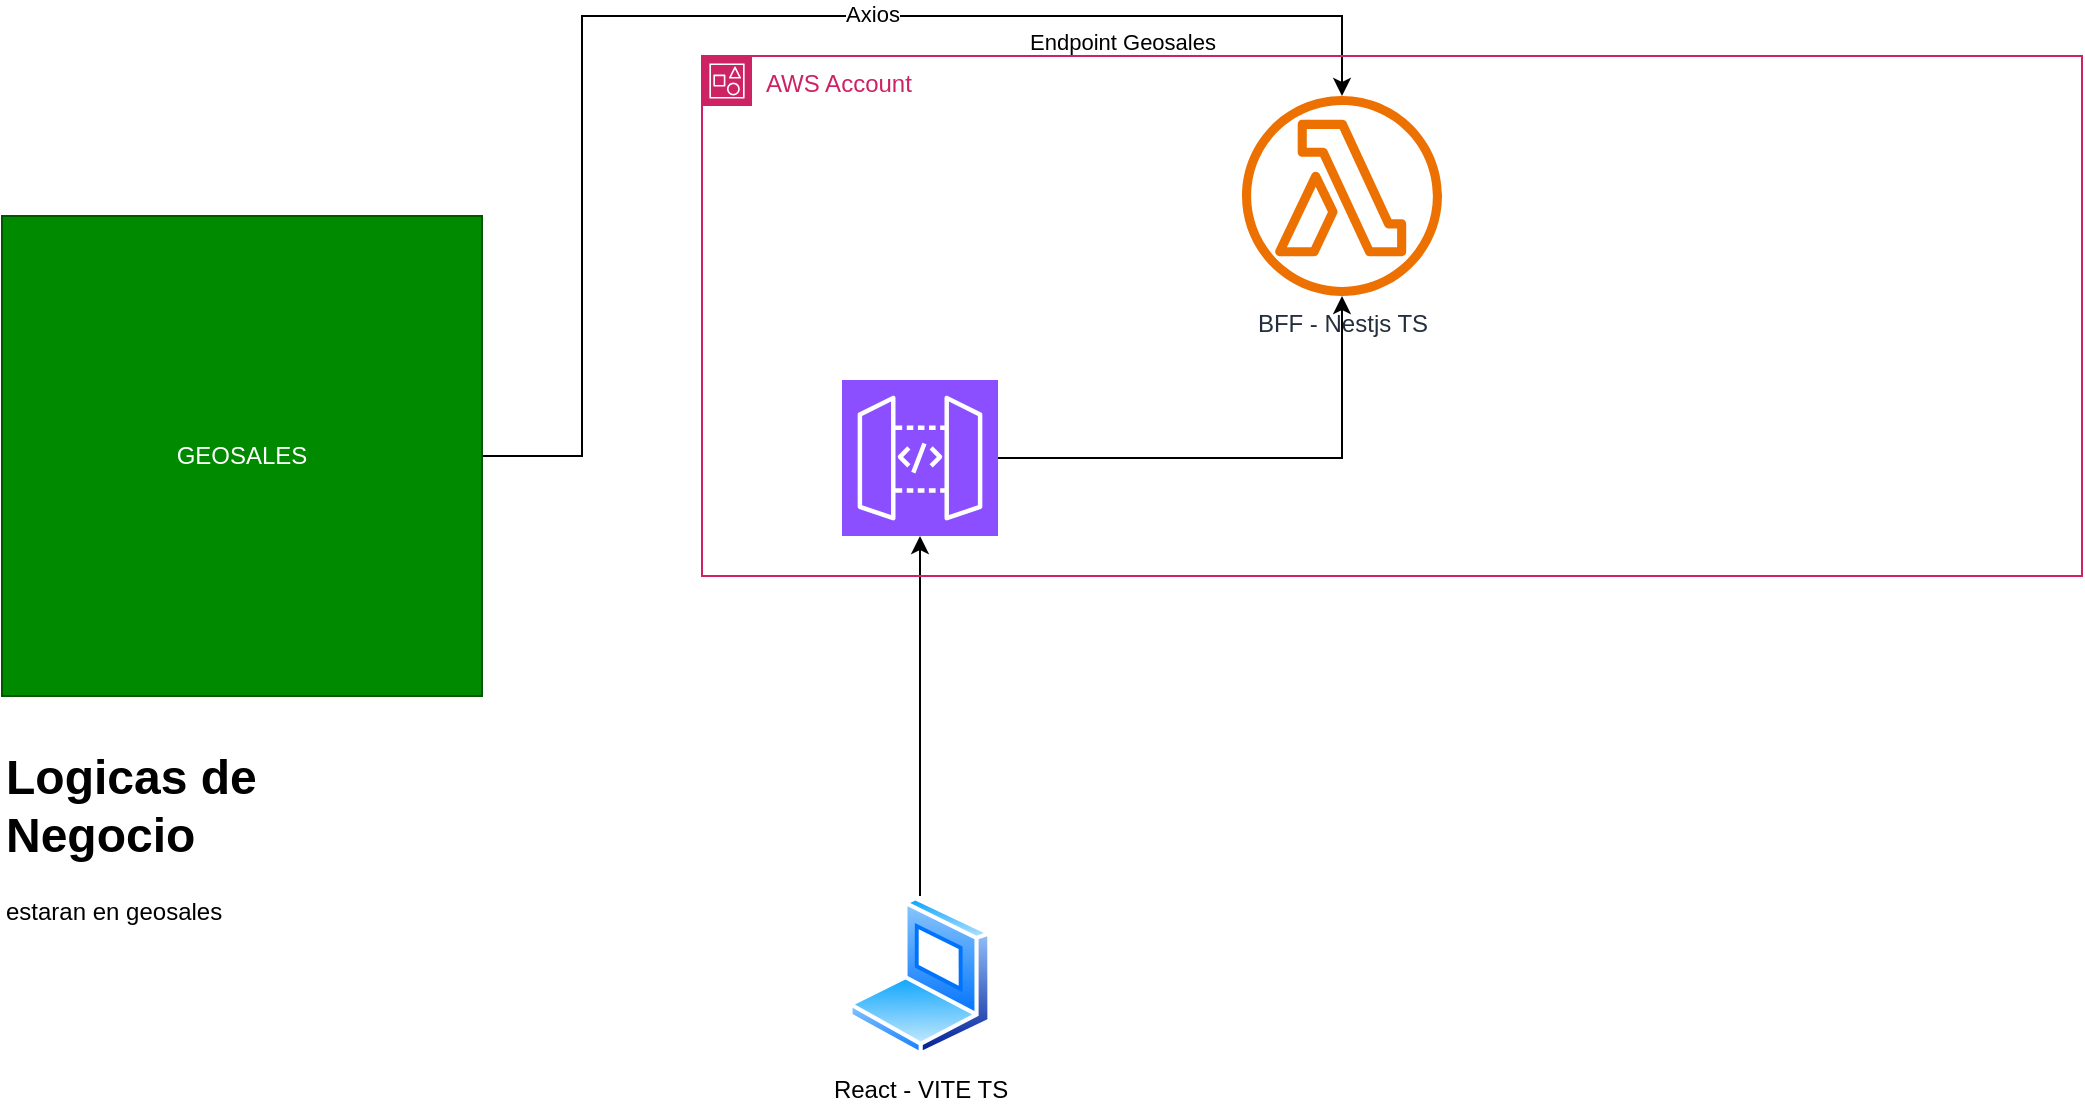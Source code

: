 <mxfile version="28.0.7">
  <diagram name="Página-1" id="8ASkdALf-VD2edcLvi12">
    <mxGraphModel dx="1251" dy="681" grid="1" gridSize="10" guides="1" tooltips="1" connect="1" arrows="1" fold="1" page="1" pageScale="1" pageWidth="2339" pageHeight="3300" math="0" shadow="0">
      <root>
        <mxCell id="0" />
        <mxCell id="1" parent="0" />
        <mxCell id="WbB55Txo78S8NqmSutHV-7" style="edgeStyle=orthogonalEdgeStyle;rounded=0;orthogonalLoop=1;jettySize=auto;html=1;" edge="1" parent="1" source="WbB55Txo78S8NqmSutHV-1" target="WbB55Txo78S8NqmSutHV-4">
          <mxGeometry relative="1" as="geometry">
            <Array as="points">
              <mxPoint x="410" y="300" />
              <mxPoint x="410" y="80" />
              <mxPoint x="790" y="80" />
            </Array>
          </mxGeometry>
        </mxCell>
        <mxCell id="WbB55Txo78S8NqmSutHV-8" value="Axios" style="edgeLabel;html=1;align=center;verticalAlign=middle;resizable=0;points=[];" vertex="1" connectable="0" parent="WbB55Txo78S8NqmSutHV-7">
          <mxGeometry x="0.203" y="1" relative="1" as="geometry">
            <mxPoint as="offset" />
          </mxGeometry>
        </mxCell>
        <mxCell id="WbB55Txo78S8NqmSutHV-9" value="Endpoint Geosales&lt;div&gt;&lt;br&gt;&lt;/div&gt;" style="edgeLabel;html=1;align=center;verticalAlign=middle;resizable=0;points=[];" vertex="1" connectable="0" parent="WbB55Txo78S8NqmSutHV-7">
          <mxGeometry x="0.313" y="3" relative="1" as="geometry">
            <mxPoint x="87" y="23" as="offset" />
          </mxGeometry>
        </mxCell>
        <mxCell id="WbB55Txo78S8NqmSutHV-1" value="GEOSALES" style="whiteSpace=wrap;html=1;aspect=fixed;fillColor=#008a00;fontColor=#ffffff;strokeColor=#005700;" vertex="1" parent="1">
          <mxGeometry x="120" y="180" width="240" height="240" as="geometry" />
        </mxCell>
        <mxCell id="WbB55Txo78S8NqmSutHV-2" value="&lt;h1 style=&quot;margin-top: 0px;&quot;&gt;Logicas de Negocio&lt;/h1&gt;&lt;div&gt;estaran en geosales&lt;/div&gt;" style="text;html=1;whiteSpace=wrap;overflow=hidden;rounded=0;" vertex="1" parent="1">
          <mxGeometry x="120" y="440" width="180" height="120" as="geometry" />
        </mxCell>
        <mxCell id="WbB55Txo78S8NqmSutHV-4" value="BFF - Nestjs TS" style="sketch=0;outlineConnect=0;fontColor=#232F3E;gradientColor=none;fillColor=#ED7100;strokeColor=none;dashed=0;verticalLabelPosition=bottom;verticalAlign=top;align=center;html=1;fontSize=12;fontStyle=0;aspect=fixed;pointerEvents=1;shape=mxgraph.aws4.lambda_function;" vertex="1" parent="1">
          <mxGeometry x="740" y="120" width="100" height="100" as="geometry" />
        </mxCell>
        <mxCell id="WbB55Txo78S8NqmSutHV-6" style="edgeStyle=orthogonalEdgeStyle;rounded=0;orthogonalLoop=1;jettySize=auto;html=1;" edge="1" parent="1" source="WbB55Txo78S8NqmSutHV-5" target="WbB55Txo78S8NqmSutHV-4">
          <mxGeometry relative="1" as="geometry" />
        </mxCell>
        <mxCell id="WbB55Txo78S8NqmSutHV-5" value="" style="sketch=0;points=[[0,0,0],[0.25,0,0],[0.5,0,0],[0.75,0,0],[1,0,0],[0,1,0],[0.25,1,0],[0.5,1,0],[0.75,1,0],[1,1,0],[0,0.25,0],[0,0.5,0],[0,0.75,0],[1,0.25,0],[1,0.5,0],[1,0.75,0]];outlineConnect=0;fontColor=#232F3E;fillColor=#8C4FFF;strokeColor=#ffffff;dashed=0;verticalLabelPosition=bottom;verticalAlign=top;align=center;html=1;fontSize=12;fontStyle=0;aspect=fixed;shape=mxgraph.aws4.resourceIcon;resIcon=mxgraph.aws4.api_gateway;" vertex="1" parent="1">
          <mxGeometry x="540" y="262" width="78" height="78" as="geometry" />
        </mxCell>
        <mxCell id="WbB55Txo78S8NqmSutHV-11" style="edgeStyle=orthogonalEdgeStyle;rounded=0;orthogonalLoop=1;jettySize=auto;html=1;" edge="1" parent="1" source="WbB55Txo78S8NqmSutHV-10" target="WbB55Txo78S8NqmSutHV-5">
          <mxGeometry relative="1" as="geometry" />
        </mxCell>
        <mxCell id="WbB55Txo78S8NqmSutHV-10" value="React - VITE TS" style="image;aspect=fixed;perimeter=ellipsePerimeter;html=1;align=center;shadow=0;dashed=0;spacingTop=3;image=img/lib/active_directory/laptop_client.svg;" vertex="1" parent="1">
          <mxGeometry x="543" y="520" width="72" height="80" as="geometry" />
        </mxCell>
        <mxCell id="WbB55Txo78S8NqmSutHV-12" value="AWS Account" style="points=[[0,0],[0.25,0],[0.5,0],[0.75,0],[1,0],[1,0.25],[1,0.5],[1,0.75],[1,1],[0.75,1],[0.5,1],[0.25,1],[0,1],[0,0.75],[0,0.5],[0,0.25]];outlineConnect=0;gradientColor=none;html=1;whiteSpace=wrap;fontSize=12;fontStyle=0;container=1;pointerEvents=0;collapsible=0;recursiveResize=0;shape=mxgraph.aws4.group;grIcon=mxgraph.aws4.group_account;strokeColor=#CD2264;fillColor=none;verticalAlign=top;align=left;spacingLeft=30;fontColor=#CD2264;dashed=0;" vertex="1" parent="1">
          <mxGeometry x="470" y="100" width="690" height="260" as="geometry" />
        </mxCell>
      </root>
    </mxGraphModel>
  </diagram>
</mxfile>
